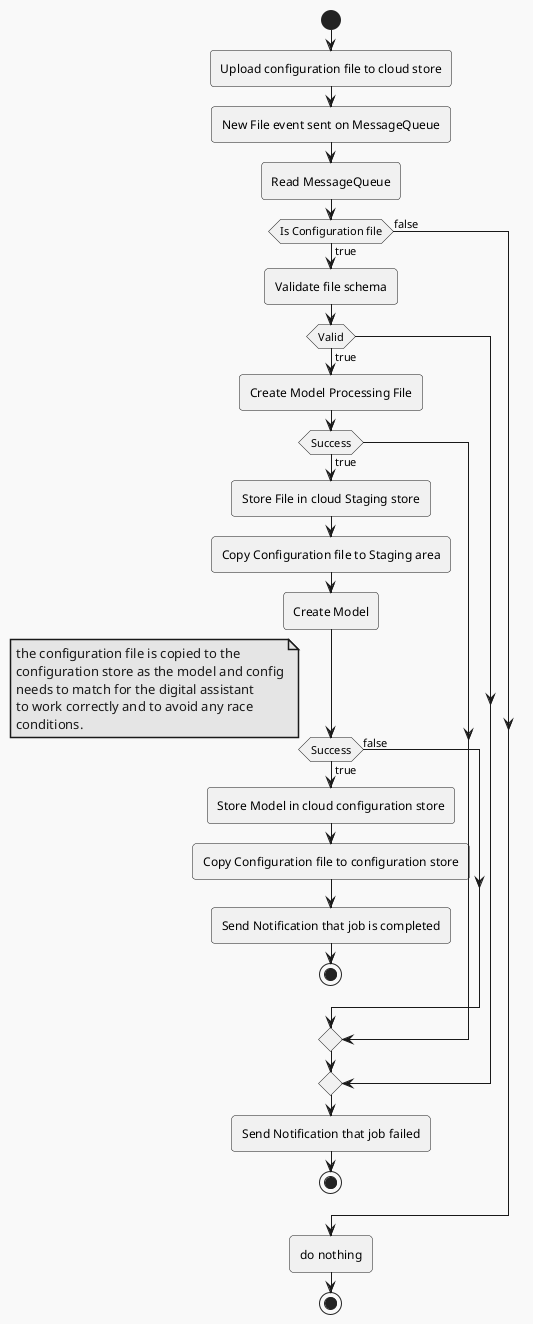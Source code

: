@startuml
'https://plantuml.com/activity-diagram-beta
!theme mars

start
:Upload configuration file to cloud store;
:New File event sent on MessageQueue;
:Read MessageQueue;
if (Is Configuration file) then (true)
   :Validate file schema;
   if (Valid) then (true)
     :Create Model Processing File;
     if (Success) then (true)
       :Store File in cloud Staging store;
       :Copy Configuration file to Staging area;
       :Create Model;
       if (Success) then (true)
          note
            the configuration file is copied to the
            configuration store as the model and config
            needs to match for the digital assistant
            to work correctly and to avoid any race
            conditions.
          end note
         :Store Model in cloud configuration store;
         :Copy Configuration file to configuration store;
         :Send Notification that job is completed;
         stop
       else (false)
   endif
   endif
   endif
   :Send Notification that job failed;
   stop
else (false)
endif
:do nothing;
stop

@enduml
